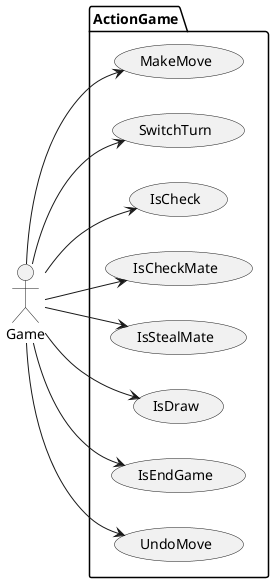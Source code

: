 @startuml useCaseDiagram
left to right direction
actor Game
package ActionGame {
    usecase MakeMove as makeMove
    usecase SwitchTurn as switchTurn
    usecase IsCheck as isCheck
    usecase IsCheckMate as isCheckMate
    usecase IsStealMate as isStealMate
    usecase IsDraw as isDraw
    usecase IsEndGame as isEndGame
    usecase UndoMove as undoMove
}
Game --> makeMove
Game --> switchTurn
Game --> isCheck
Game --> isCheckMate
Game --> isStealMate
Game --> isDraw
Game --> isEndGame
Game --> undoMove
@enduml